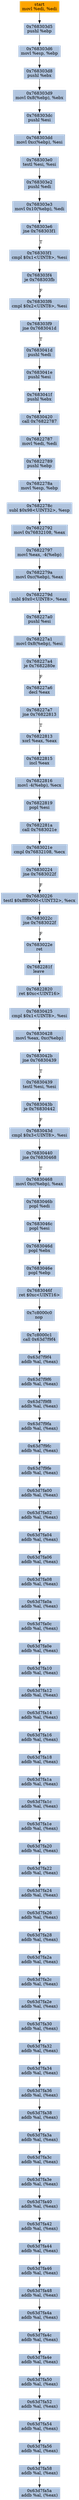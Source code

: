 digraph G {
node[shape=rectangle,style=filled,fillcolor=lightsteelblue,color=lightsteelblue]
bgcolor="transparent"
a0x768303d3movl_edi_edi[label="start\nmovl %edi, %edi",color="lightgrey",fillcolor="orange"];
a0x768303d5pushl_ebp[label="0x768303d5\npushl %ebp"];
a0x768303d6movl_esp_ebp[label="0x768303d6\nmovl %esp, %ebp"];
a0x768303d8pushl_ebx[label="0x768303d8\npushl %ebx"];
a0x768303d9movl_0x8ebp__ebx[label="0x768303d9\nmovl 0x8(%ebp), %ebx"];
a0x768303dcpushl_esi[label="0x768303dc\npushl %esi"];
a0x768303ddmovl_0xcebp__esi[label="0x768303dd\nmovl 0xc(%ebp), %esi"];
a0x768303e0testl_esi_esi[label="0x768303e0\ntestl %esi, %esi"];
a0x768303e2pushl_edi[label="0x768303e2\npushl %edi"];
a0x768303e3movl_0x10ebp__edi[label="0x768303e3\nmovl 0x10(%ebp), %edi"];
a0x768303e6jne_0x768303f1[label="0x768303e6\njne 0x768303f1"];
a0x768303f1cmpl_0x1UINT8_esi[label="0x768303f1\ncmpl $0x1<UINT8>, %esi"];
a0x768303f4je_0x768303fb[label="0x768303f4\nje 0x768303fb"];
a0x768303f6cmpl_0x2UINT8_esi[label="0x768303f6\ncmpl $0x2<UINT8>, %esi"];
a0x768303f9jne_0x7683041d[label="0x768303f9\njne 0x7683041d"];
a0x7683041dpushl_edi[label="0x7683041d\npushl %edi"];
a0x7683041epushl_esi[label="0x7683041e\npushl %esi"];
a0x7683041fpushl_ebx[label="0x7683041f\npushl %ebx"];
a0x76830420call_0x76822787[label="0x76830420\ncall 0x76822787"];
a0x76822787movl_edi_edi[label="0x76822787\nmovl %edi, %edi"];
a0x76822789pushl_ebp[label="0x76822789\npushl %ebp"];
a0x7682278amovl_esp_ebp[label="0x7682278a\nmovl %esp, %ebp"];
a0x7682278csubl_0x98UINT32_esp[label="0x7682278c\nsubl $0x98<UINT32>, %esp"];
a0x76822792movl_0x76832108_eax[label="0x76822792\nmovl 0x76832108, %eax"];
a0x76822797movl_eax__4ebp_[label="0x76822797\nmovl %eax, -4(%ebp)"];
a0x7682279amovl_0xcebp__eax[label="0x7682279a\nmovl 0xc(%ebp), %eax"];
a0x7682279dsubl_0x0UINT8_eax[label="0x7682279d\nsubl $0x0<UINT8>, %eax"];
a0x768227a0pushl_esi[label="0x768227a0\npushl %esi"];
a0x768227a1movl_0x8ebp__esi[label="0x768227a1\nmovl 0x8(%ebp), %esi"];
a0x768227a4je_0x7682280e[label="0x768227a4\nje 0x7682280e"];
a0x768227a6decl_eax[label="0x768227a6\ndecl %eax"];
a0x768227a7jne_0x76822813[label="0x768227a7\njne 0x76822813"];
a0x76822813xorl_eax_eax[label="0x76822813\nxorl %eax, %eax"];
a0x76822815incl_eax[label="0x76822815\nincl %eax"];
a0x76822816movl__4ebp__ecx[label="0x76822816\nmovl -4(%ebp), %ecx"];
a0x76822819popl_esi[label="0x76822819\npopl %esi"];
a0x7682281acall_0x7683021e[label="0x7682281a\ncall 0x7683021e"];
a0x7683021ecmpl_0x76832108_ecx[label="0x7683021e\ncmpl 0x76832108, %ecx"];
a0x76830224jne_0x7683022f[label="0x76830224\njne 0x7683022f"];
a0x76830226testl_0xffff0000UINT32_ecx[label="0x76830226\ntestl $0xffff0000<UINT32>, %ecx"];
a0x7683022cjne_0x7683022f[label="0x7683022c\njne 0x7683022f"];
a0x7683022eret[label="0x7683022e\nret"];
a0x7682281fleave_[label="0x7682281f\nleave "];
a0x76822820ret_0xcUINT16[label="0x76822820\nret $0xc<UINT16>"];
a0x76830425cmpl_0x1UINT8_esi[label="0x76830425\ncmpl $0x1<UINT8>, %esi"];
a0x76830428movl_eax_0xcebp_[label="0x76830428\nmovl %eax, 0xc(%ebp)"];
a0x7683042bjne_0x76830439[label="0x7683042b\njne 0x76830439"];
a0x76830439testl_esi_esi[label="0x76830439\ntestl %esi, %esi"];
a0x7683043bje_0x76830442[label="0x7683043b\nje 0x76830442"];
a0x7683043dcmpl_0x3UINT8_esi[label="0x7683043d\ncmpl $0x3<UINT8>, %esi"];
a0x76830440jne_0x76830468[label="0x76830440\njne 0x76830468"];
a0x76830468movl_0xcebp__eax[label="0x76830468\nmovl 0xc(%ebp), %eax"];
a0x7683046bpopl_edi[label="0x7683046b\npopl %edi"];
a0x7683046cpopl_esi[label="0x7683046c\npopl %esi"];
a0x7683046dpopl_ebx[label="0x7683046d\npopl %ebx"];
a0x7683046epopl_ebp[label="0x7683046e\npopl %ebp"];
a0x7683046fret_0xcUINT16[label="0x7683046f\nret $0xc<UINT16>"];
a0x7c8000c0nop_[label="0x7c8000c0\nnop "];
a0x7c8000c1call_0x63d7f9f4[label="0x7c8000c1\ncall 0x63d7f9f4"];
a0x63d7f9f4addb_al_eax_[label="0x63d7f9f4\naddb %al, (%eax)"];
a0x63d7f9f6addb_al_eax_[label="0x63d7f9f6\naddb %al, (%eax)"];
a0x63d7f9f8addb_al_eax_[label="0x63d7f9f8\naddb %al, (%eax)"];
a0x63d7f9faaddb_al_eax_[label="0x63d7f9fa\naddb %al, (%eax)"];
a0x63d7f9fcaddb_al_eax_[label="0x63d7f9fc\naddb %al, (%eax)"];
a0x63d7f9feaddb_al_eax_[label="0x63d7f9fe\naddb %al, (%eax)"];
a0x63d7fa00addb_al_eax_[label="0x63d7fa00\naddb %al, (%eax)"];
a0x63d7fa02addb_al_eax_[label="0x63d7fa02\naddb %al, (%eax)"];
a0x63d7fa04addb_al_eax_[label="0x63d7fa04\naddb %al, (%eax)"];
a0x63d7fa06addb_al_eax_[label="0x63d7fa06\naddb %al, (%eax)"];
a0x63d7fa08addb_al_eax_[label="0x63d7fa08\naddb %al, (%eax)"];
a0x63d7fa0aaddb_al_eax_[label="0x63d7fa0a\naddb %al, (%eax)"];
a0x63d7fa0caddb_al_eax_[label="0x63d7fa0c\naddb %al, (%eax)"];
a0x63d7fa0eaddb_al_eax_[label="0x63d7fa0e\naddb %al, (%eax)"];
a0x63d7fa10addb_al_eax_[label="0x63d7fa10\naddb %al, (%eax)"];
a0x63d7fa12addb_al_eax_[label="0x63d7fa12\naddb %al, (%eax)"];
a0x63d7fa14addb_al_eax_[label="0x63d7fa14\naddb %al, (%eax)"];
a0x63d7fa16addb_al_eax_[label="0x63d7fa16\naddb %al, (%eax)"];
a0x63d7fa18addb_al_eax_[label="0x63d7fa18\naddb %al, (%eax)"];
a0x63d7fa1aaddb_al_eax_[label="0x63d7fa1a\naddb %al, (%eax)"];
a0x63d7fa1caddb_al_eax_[label="0x63d7fa1c\naddb %al, (%eax)"];
a0x63d7fa1eaddb_al_eax_[label="0x63d7fa1e\naddb %al, (%eax)"];
a0x63d7fa20addb_al_eax_[label="0x63d7fa20\naddb %al, (%eax)"];
a0x63d7fa22addb_al_eax_[label="0x63d7fa22\naddb %al, (%eax)"];
a0x63d7fa24addb_al_eax_[label="0x63d7fa24\naddb %al, (%eax)"];
a0x63d7fa26addb_al_eax_[label="0x63d7fa26\naddb %al, (%eax)"];
a0x63d7fa28addb_al_eax_[label="0x63d7fa28\naddb %al, (%eax)"];
a0x63d7fa2aaddb_al_eax_[label="0x63d7fa2a\naddb %al, (%eax)"];
a0x63d7fa2caddb_al_eax_[label="0x63d7fa2c\naddb %al, (%eax)"];
a0x63d7fa2eaddb_al_eax_[label="0x63d7fa2e\naddb %al, (%eax)"];
a0x63d7fa30addb_al_eax_[label="0x63d7fa30\naddb %al, (%eax)"];
a0x63d7fa32addb_al_eax_[label="0x63d7fa32\naddb %al, (%eax)"];
a0x63d7fa34addb_al_eax_[label="0x63d7fa34\naddb %al, (%eax)"];
a0x63d7fa36addb_al_eax_[label="0x63d7fa36\naddb %al, (%eax)"];
a0x63d7fa38addb_al_eax_[label="0x63d7fa38\naddb %al, (%eax)"];
a0x63d7fa3aaddb_al_eax_[label="0x63d7fa3a\naddb %al, (%eax)"];
a0x63d7fa3caddb_al_eax_[label="0x63d7fa3c\naddb %al, (%eax)"];
a0x63d7fa3eaddb_al_eax_[label="0x63d7fa3e\naddb %al, (%eax)"];
a0x63d7fa40addb_al_eax_[label="0x63d7fa40\naddb %al, (%eax)"];
a0x63d7fa42addb_al_eax_[label="0x63d7fa42\naddb %al, (%eax)"];
a0x63d7fa44addb_al_eax_[label="0x63d7fa44\naddb %al, (%eax)"];
a0x63d7fa46addb_al_eax_[label="0x63d7fa46\naddb %al, (%eax)"];
a0x63d7fa48addb_al_eax_[label="0x63d7fa48\naddb %al, (%eax)"];
a0x63d7fa4aaddb_al_eax_[label="0x63d7fa4a\naddb %al, (%eax)"];
a0x63d7fa4caddb_al_eax_[label="0x63d7fa4c\naddb %al, (%eax)"];
a0x63d7fa4eaddb_al_eax_[label="0x63d7fa4e\naddb %al, (%eax)"];
a0x63d7fa50addb_al_eax_[label="0x63d7fa50\naddb %al, (%eax)"];
a0x63d7fa52addb_al_eax_[label="0x63d7fa52\naddb %al, (%eax)"];
a0x63d7fa54addb_al_eax_[label="0x63d7fa54\naddb %al, (%eax)"];
a0x63d7fa56addb_al_eax_[label="0x63d7fa56\naddb %al, (%eax)"];
a0x63d7fa58addb_al_eax_[label="0x63d7fa58\naddb %al, (%eax)"];
a0x63d7fa5aaddb_al_eax_[label="0x63d7fa5a\naddb %al, (%eax)"];
a0x768303d3movl_edi_edi -> a0x768303d5pushl_ebp [color="#000000"];
a0x768303d5pushl_ebp -> a0x768303d6movl_esp_ebp [color="#000000"];
a0x768303d6movl_esp_ebp -> a0x768303d8pushl_ebx [color="#000000"];
a0x768303d8pushl_ebx -> a0x768303d9movl_0x8ebp__ebx [color="#000000"];
a0x768303d9movl_0x8ebp__ebx -> a0x768303dcpushl_esi [color="#000000"];
a0x768303dcpushl_esi -> a0x768303ddmovl_0xcebp__esi [color="#000000"];
a0x768303ddmovl_0xcebp__esi -> a0x768303e0testl_esi_esi [color="#000000"];
a0x768303e0testl_esi_esi -> a0x768303e2pushl_edi [color="#000000"];
a0x768303e2pushl_edi -> a0x768303e3movl_0x10ebp__edi [color="#000000"];
a0x768303e3movl_0x10ebp__edi -> a0x768303e6jne_0x768303f1 [color="#000000"];
a0x768303e6jne_0x768303f1 -> a0x768303f1cmpl_0x1UINT8_esi [color="#000000",label="T"];
a0x768303f1cmpl_0x1UINT8_esi -> a0x768303f4je_0x768303fb [color="#000000"];
a0x768303f4je_0x768303fb -> a0x768303f6cmpl_0x2UINT8_esi [color="#000000",label="F"];
a0x768303f6cmpl_0x2UINT8_esi -> a0x768303f9jne_0x7683041d [color="#000000"];
a0x768303f9jne_0x7683041d -> a0x7683041dpushl_edi [color="#000000",label="T"];
a0x7683041dpushl_edi -> a0x7683041epushl_esi [color="#000000"];
a0x7683041epushl_esi -> a0x7683041fpushl_ebx [color="#000000"];
a0x7683041fpushl_ebx -> a0x76830420call_0x76822787 [color="#000000"];
a0x76830420call_0x76822787 -> a0x76822787movl_edi_edi [color="#000000"];
a0x76822787movl_edi_edi -> a0x76822789pushl_ebp [color="#000000"];
a0x76822789pushl_ebp -> a0x7682278amovl_esp_ebp [color="#000000"];
a0x7682278amovl_esp_ebp -> a0x7682278csubl_0x98UINT32_esp [color="#000000"];
a0x7682278csubl_0x98UINT32_esp -> a0x76822792movl_0x76832108_eax [color="#000000"];
a0x76822792movl_0x76832108_eax -> a0x76822797movl_eax__4ebp_ [color="#000000"];
a0x76822797movl_eax__4ebp_ -> a0x7682279amovl_0xcebp__eax [color="#000000"];
a0x7682279amovl_0xcebp__eax -> a0x7682279dsubl_0x0UINT8_eax [color="#000000"];
a0x7682279dsubl_0x0UINT8_eax -> a0x768227a0pushl_esi [color="#000000"];
a0x768227a0pushl_esi -> a0x768227a1movl_0x8ebp__esi [color="#000000"];
a0x768227a1movl_0x8ebp__esi -> a0x768227a4je_0x7682280e [color="#000000"];
a0x768227a4je_0x7682280e -> a0x768227a6decl_eax [color="#000000",label="F"];
a0x768227a6decl_eax -> a0x768227a7jne_0x76822813 [color="#000000"];
a0x768227a7jne_0x76822813 -> a0x76822813xorl_eax_eax [color="#000000",label="T"];
a0x76822813xorl_eax_eax -> a0x76822815incl_eax [color="#000000"];
a0x76822815incl_eax -> a0x76822816movl__4ebp__ecx [color="#000000"];
a0x76822816movl__4ebp__ecx -> a0x76822819popl_esi [color="#000000"];
a0x76822819popl_esi -> a0x7682281acall_0x7683021e [color="#000000"];
a0x7682281acall_0x7683021e -> a0x7683021ecmpl_0x76832108_ecx [color="#000000"];
a0x7683021ecmpl_0x76832108_ecx -> a0x76830224jne_0x7683022f [color="#000000"];
a0x76830224jne_0x7683022f -> a0x76830226testl_0xffff0000UINT32_ecx [color="#000000",label="F"];
a0x76830226testl_0xffff0000UINT32_ecx -> a0x7683022cjne_0x7683022f [color="#000000"];
a0x7683022cjne_0x7683022f -> a0x7683022eret [color="#000000",label="F"];
a0x7683022eret -> a0x7682281fleave_ [color="#000000"];
a0x7682281fleave_ -> a0x76822820ret_0xcUINT16 [color="#000000"];
a0x76822820ret_0xcUINT16 -> a0x76830425cmpl_0x1UINT8_esi [color="#000000"];
a0x76830425cmpl_0x1UINT8_esi -> a0x76830428movl_eax_0xcebp_ [color="#000000"];
a0x76830428movl_eax_0xcebp_ -> a0x7683042bjne_0x76830439 [color="#000000"];
a0x7683042bjne_0x76830439 -> a0x76830439testl_esi_esi [color="#000000",label="T"];
a0x76830439testl_esi_esi -> a0x7683043bje_0x76830442 [color="#000000"];
a0x7683043bje_0x76830442 -> a0x7683043dcmpl_0x3UINT8_esi [color="#000000",label="F"];
a0x7683043dcmpl_0x3UINT8_esi -> a0x76830440jne_0x76830468 [color="#000000"];
a0x76830440jne_0x76830468 -> a0x76830468movl_0xcebp__eax [color="#000000",label="T"];
a0x76830468movl_0xcebp__eax -> a0x7683046bpopl_edi [color="#000000"];
a0x7683046bpopl_edi -> a0x7683046cpopl_esi [color="#000000"];
a0x7683046cpopl_esi -> a0x7683046dpopl_ebx [color="#000000"];
a0x7683046dpopl_ebx -> a0x7683046epopl_ebp [color="#000000"];
a0x7683046epopl_ebp -> a0x7683046fret_0xcUINT16 [color="#000000"];
a0x7683046fret_0xcUINT16 -> a0x7c8000c0nop_ [color="#000000"];
a0x7c8000c0nop_ -> a0x7c8000c1call_0x63d7f9f4 [color="#000000"];
a0x7c8000c1call_0x63d7f9f4 -> a0x63d7f9f4addb_al_eax_ [color="#000000"];
a0x63d7f9f4addb_al_eax_ -> a0x63d7f9f6addb_al_eax_ [color="#000000"];
a0x63d7f9f6addb_al_eax_ -> a0x63d7f9f8addb_al_eax_ [color="#000000"];
a0x63d7f9f8addb_al_eax_ -> a0x63d7f9faaddb_al_eax_ [color="#000000"];
a0x63d7f9faaddb_al_eax_ -> a0x63d7f9fcaddb_al_eax_ [color="#000000"];
a0x63d7f9fcaddb_al_eax_ -> a0x63d7f9feaddb_al_eax_ [color="#000000"];
a0x63d7f9feaddb_al_eax_ -> a0x63d7fa00addb_al_eax_ [color="#000000"];
a0x63d7fa00addb_al_eax_ -> a0x63d7fa02addb_al_eax_ [color="#000000"];
a0x63d7fa02addb_al_eax_ -> a0x63d7fa04addb_al_eax_ [color="#000000"];
a0x63d7fa04addb_al_eax_ -> a0x63d7fa06addb_al_eax_ [color="#000000"];
a0x63d7fa06addb_al_eax_ -> a0x63d7fa08addb_al_eax_ [color="#000000"];
a0x63d7fa08addb_al_eax_ -> a0x63d7fa0aaddb_al_eax_ [color="#000000"];
a0x63d7fa0aaddb_al_eax_ -> a0x63d7fa0caddb_al_eax_ [color="#000000"];
a0x63d7fa0caddb_al_eax_ -> a0x63d7fa0eaddb_al_eax_ [color="#000000"];
a0x63d7fa0eaddb_al_eax_ -> a0x63d7fa10addb_al_eax_ [color="#000000"];
a0x63d7fa10addb_al_eax_ -> a0x63d7fa12addb_al_eax_ [color="#000000"];
a0x63d7fa12addb_al_eax_ -> a0x63d7fa14addb_al_eax_ [color="#000000"];
a0x63d7fa14addb_al_eax_ -> a0x63d7fa16addb_al_eax_ [color="#000000"];
a0x63d7fa16addb_al_eax_ -> a0x63d7fa18addb_al_eax_ [color="#000000"];
a0x63d7fa18addb_al_eax_ -> a0x63d7fa1aaddb_al_eax_ [color="#000000"];
a0x63d7fa1aaddb_al_eax_ -> a0x63d7fa1caddb_al_eax_ [color="#000000"];
a0x63d7fa1caddb_al_eax_ -> a0x63d7fa1eaddb_al_eax_ [color="#000000"];
a0x63d7fa1eaddb_al_eax_ -> a0x63d7fa20addb_al_eax_ [color="#000000"];
a0x63d7fa20addb_al_eax_ -> a0x63d7fa22addb_al_eax_ [color="#000000"];
a0x63d7fa22addb_al_eax_ -> a0x63d7fa24addb_al_eax_ [color="#000000"];
a0x63d7fa24addb_al_eax_ -> a0x63d7fa26addb_al_eax_ [color="#000000"];
a0x63d7fa26addb_al_eax_ -> a0x63d7fa28addb_al_eax_ [color="#000000"];
a0x63d7fa28addb_al_eax_ -> a0x63d7fa2aaddb_al_eax_ [color="#000000"];
a0x63d7fa2aaddb_al_eax_ -> a0x63d7fa2caddb_al_eax_ [color="#000000"];
a0x63d7fa2caddb_al_eax_ -> a0x63d7fa2eaddb_al_eax_ [color="#000000"];
a0x63d7fa2eaddb_al_eax_ -> a0x63d7fa30addb_al_eax_ [color="#000000"];
a0x63d7fa30addb_al_eax_ -> a0x63d7fa32addb_al_eax_ [color="#000000"];
a0x63d7fa32addb_al_eax_ -> a0x63d7fa34addb_al_eax_ [color="#000000"];
a0x63d7fa34addb_al_eax_ -> a0x63d7fa36addb_al_eax_ [color="#000000"];
a0x63d7fa36addb_al_eax_ -> a0x63d7fa38addb_al_eax_ [color="#000000"];
a0x63d7fa38addb_al_eax_ -> a0x63d7fa3aaddb_al_eax_ [color="#000000"];
a0x63d7fa3aaddb_al_eax_ -> a0x63d7fa3caddb_al_eax_ [color="#000000"];
a0x63d7fa3caddb_al_eax_ -> a0x63d7fa3eaddb_al_eax_ [color="#000000"];
a0x63d7fa3eaddb_al_eax_ -> a0x63d7fa40addb_al_eax_ [color="#000000"];
a0x63d7fa40addb_al_eax_ -> a0x63d7fa42addb_al_eax_ [color="#000000"];
a0x63d7fa42addb_al_eax_ -> a0x63d7fa44addb_al_eax_ [color="#000000"];
a0x63d7fa44addb_al_eax_ -> a0x63d7fa46addb_al_eax_ [color="#000000"];
a0x63d7fa46addb_al_eax_ -> a0x63d7fa48addb_al_eax_ [color="#000000"];
a0x63d7fa48addb_al_eax_ -> a0x63d7fa4aaddb_al_eax_ [color="#000000"];
a0x63d7fa4aaddb_al_eax_ -> a0x63d7fa4caddb_al_eax_ [color="#000000"];
a0x63d7fa4caddb_al_eax_ -> a0x63d7fa4eaddb_al_eax_ [color="#000000"];
a0x63d7fa4eaddb_al_eax_ -> a0x63d7fa50addb_al_eax_ [color="#000000"];
a0x63d7fa50addb_al_eax_ -> a0x63d7fa52addb_al_eax_ [color="#000000"];
a0x63d7fa52addb_al_eax_ -> a0x63d7fa54addb_al_eax_ [color="#000000"];
a0x63d7fa54addb_al_eax_ -> a0x63d7fa56addb_al_eax_ [color="#000000"];
a0x63d7fa56addb_al_eax_ -> a0x63d7fa58addb_al_eax_ [color="#000000"];
a0x63d7fa58addb_al_eax_ -> a0x63d7fa5aaddb_al_eax_ [color="#000000"];
}
